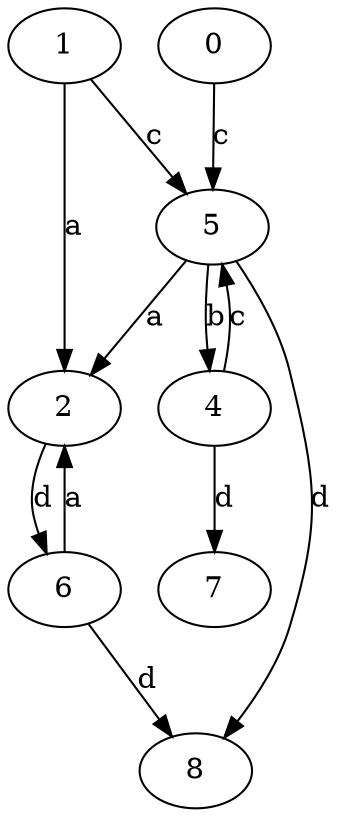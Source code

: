 strict digraph  {
1;
2;
4;
5;
0;
6;
7;
8;
1 -> 2  [label=a];
1 -> 5  [label=c];
2 -> 6  [label=d];
4 -> 5  [label=c];
4 -> 7  [label=d];
5 -> 2  [label=a];
5 -> 4  [label=b];
5 -> 8  [label=d];
0 -> 5  [label=c];
6 -> 2  [label=a];
6 -> 8  [label=d];
}
